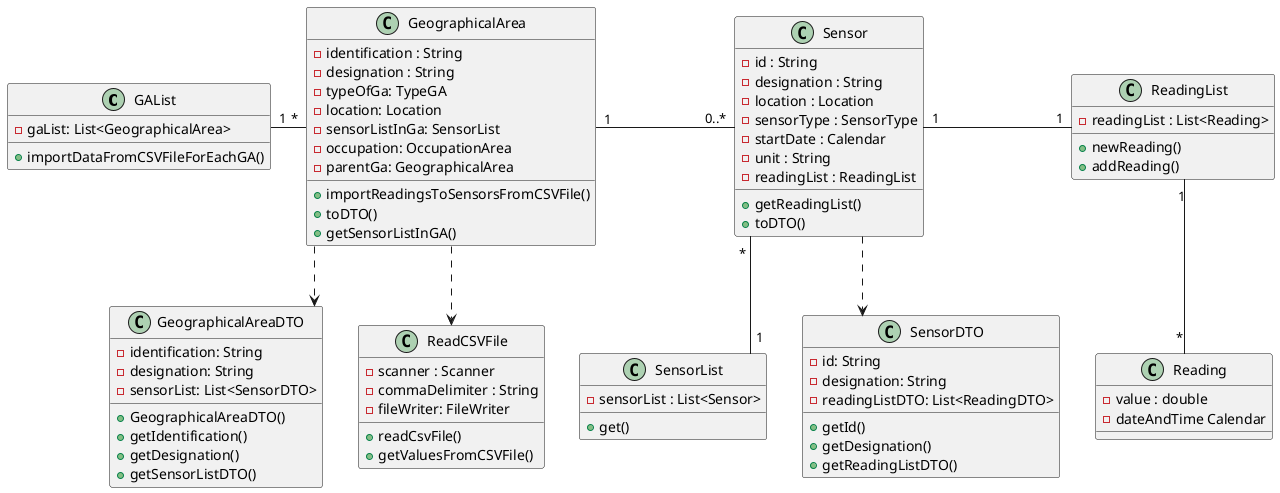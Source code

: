 @startuml
skinparam linetype ortho

class GAList {
 - gaList: List<GeographicalArea>

 + importDataFromCSVFileForEachGA()
  }

class GeographicalArea {
 - identification : String
 - designation : String
 - typeOfGa: TypeGA
 - location: Location
 - sensorListInGa: SensorList
 - occupation: OccupationArea
 - parentGa: GeographicalArea

 + importReadingsToSensorsFromCSVFile()
 + toDTO()
 + getSensorListInGA()
 }

class GeographicalAreaDTO {
 - identification: String
 - designation: String
 - sensorList: List<SensorDTO>

 + GeographicalAreaDTO()
 + getIdentification()
 + getDesignation()
 + getSensorListDTO()
}

class ReadCSVFile {
 - scanner : Scanner
 - commaDelimiter : String
 - fileWriter: FileWriter

 + readCsvFile()
 + getValuesFromCSVFile()
}

class SensorList {
 - sensorList : List<Sensor>

 + get()
}

class Sensor {
 - id : String
 - designation : String
 - location : Location
 - sensorType : SensorType
 - startDate : Calendar
 - unit : String
 - readingList : ReadingList

 + getReadingList()
 + toDTO()
}

class SensorDTO{
- id: String
- designation: String
- readingListDTO: List<ReadingDTO>

+ getId()
+ getDesignation()
+ getReadingListDTO()
}

class ReadingList{
 - readingList : List<Reading>

 + newReading()
 + addReading()
}

class Reading {
 - value : double
 - dateAndTime Calendar

}



GeographicalArea ..> GeographicalAreaDTO
Sensor ..> SensorDTO
GeographicalArea ..> ReadCSVFile

Sensor"*" -- "1" SensorList
GAList "1"- "*"GeographicalArea
GeographicalArea "1" - "0..*" Sensor
Sensor "1" - "1" ReadingList
ReadingList "1"-- "*" Reading

@enduml
